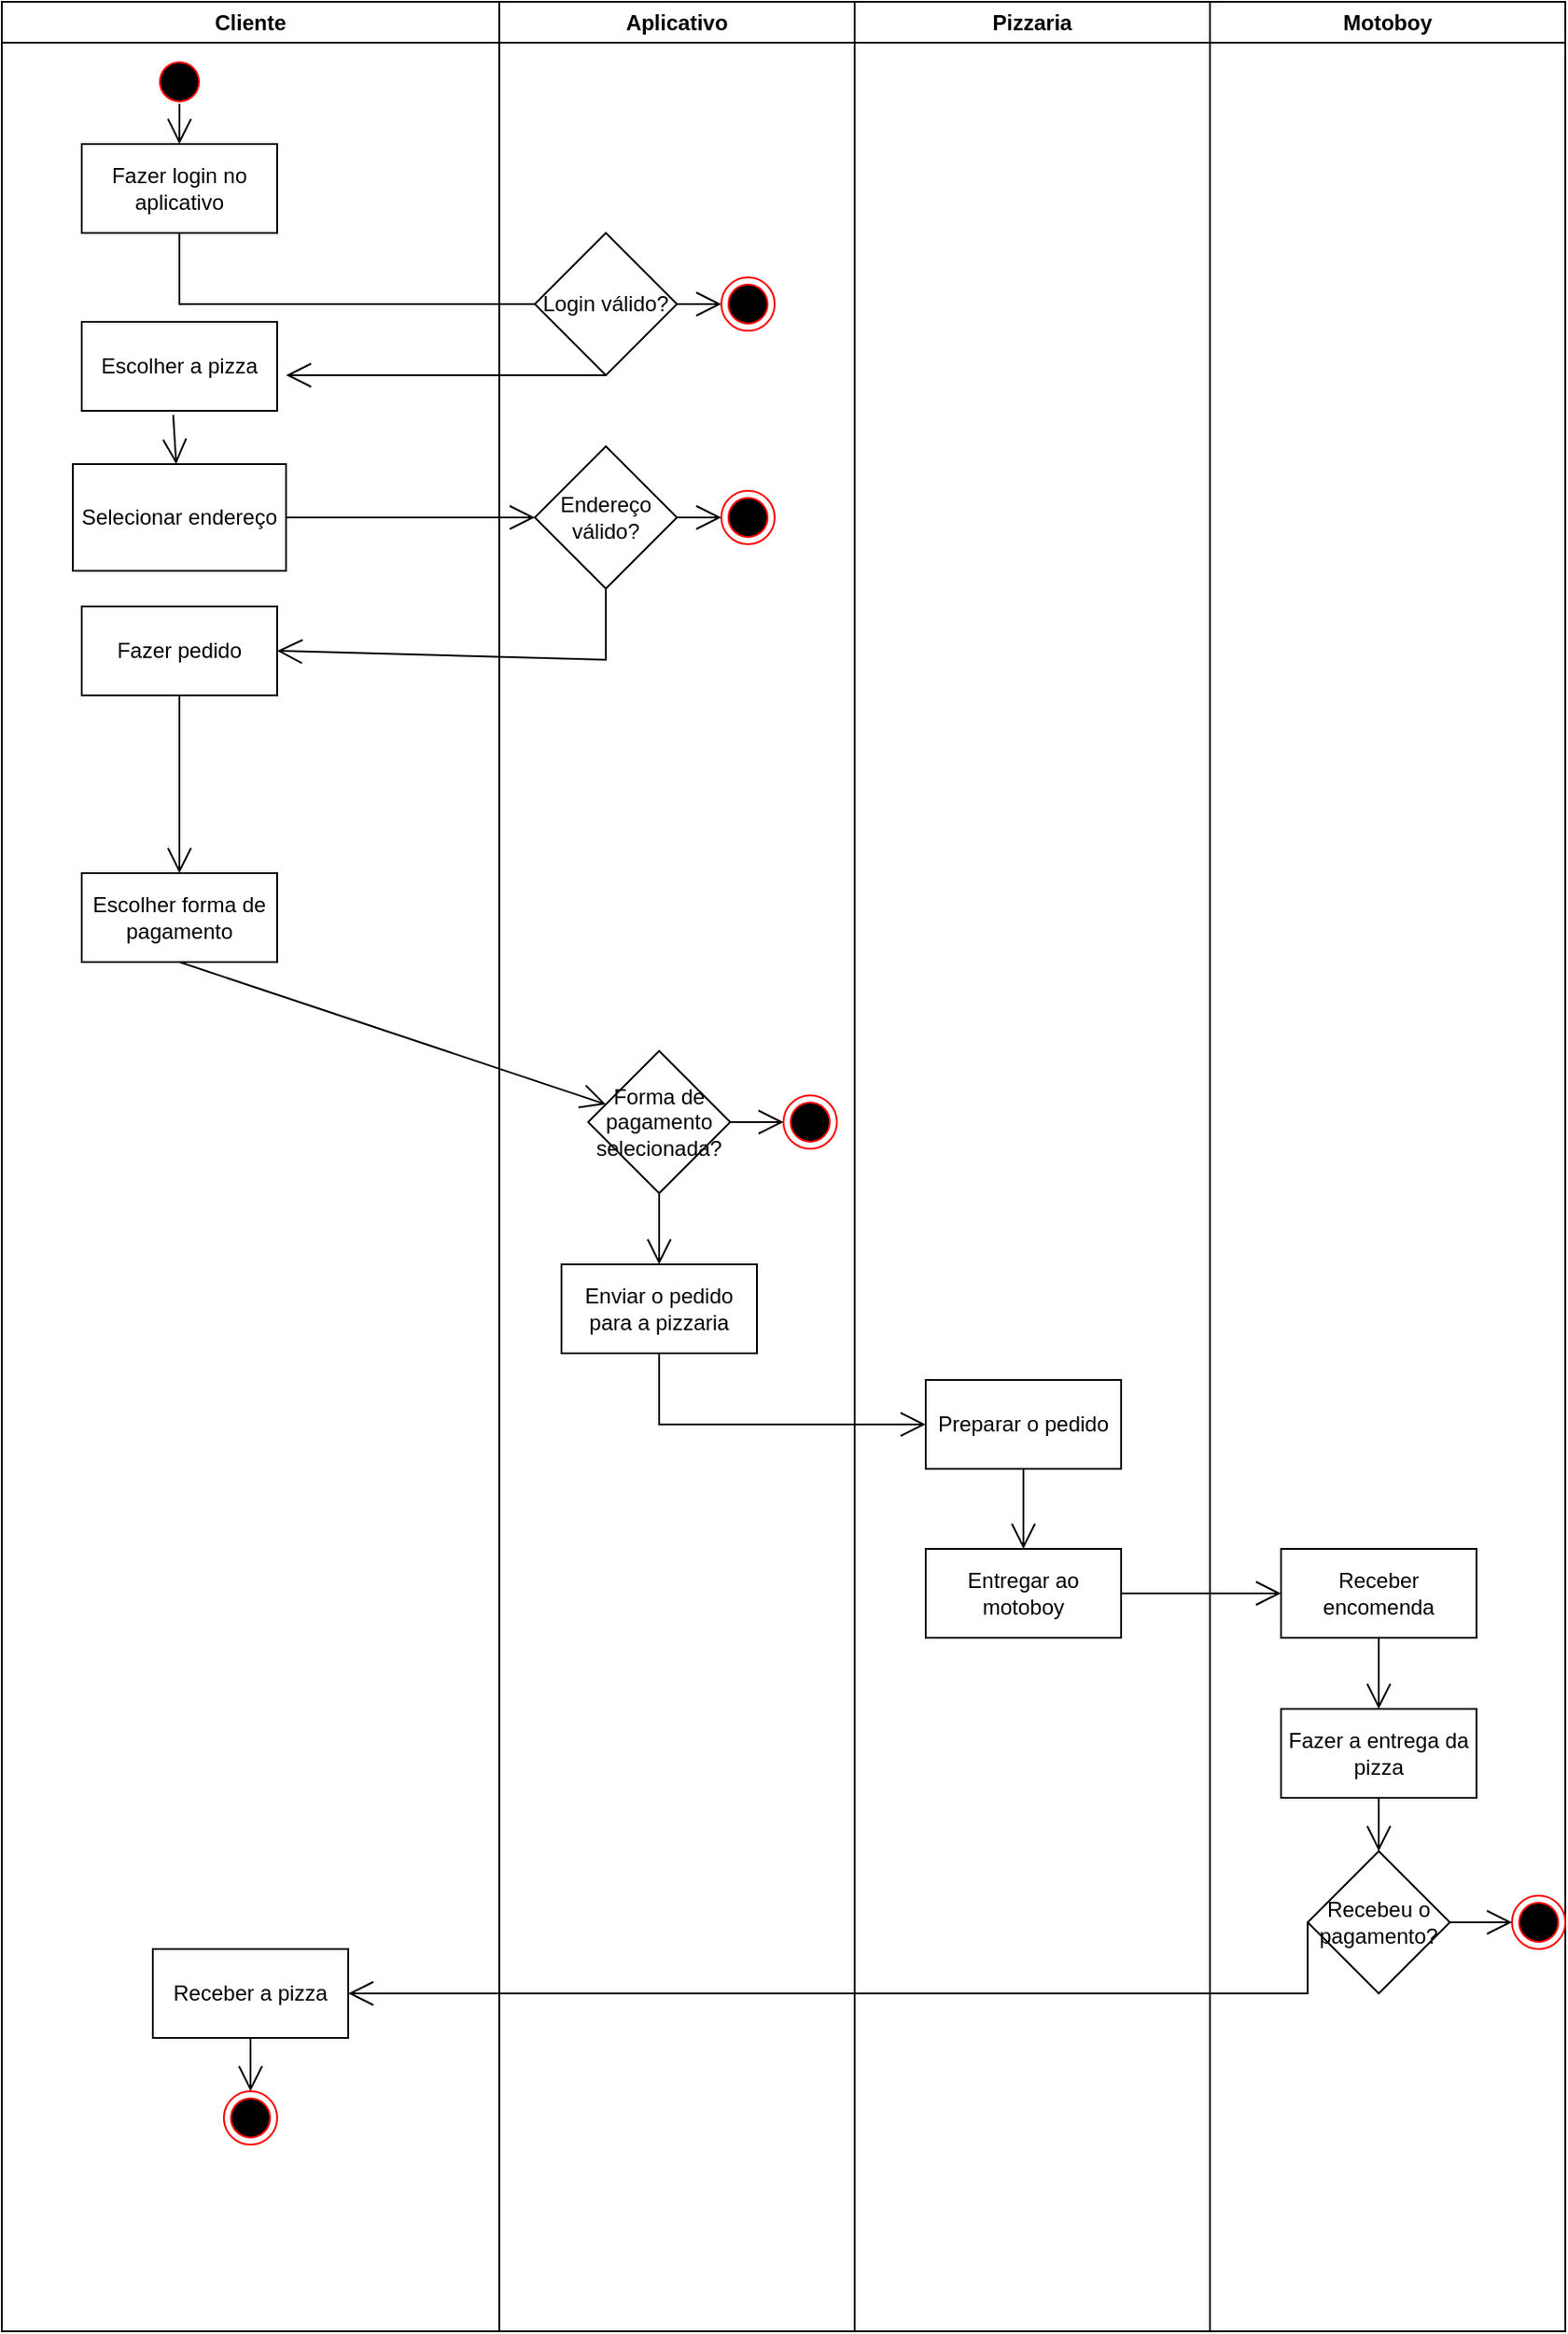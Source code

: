 <mxfile version="24.8.4">
  <diagram name="Página-1" id="Dkfz98QPsO50uzihjUfr">
    <mxGraphModel dx="989" dy="538" grid="1" gridSize="10" guides="1" tooltips="1" connect="1" arrows="1" fold="1" page="1" pageScale="1" pageWidth="827" pageHeight="1169" math="0" shadow="0">
      <root>
        <mxCell id="0" />
        <mxCell id="1" parent="0" />
        <mxCell id="_oYuPYcXtSC6n1coLC5R-1" value="Cliente" style="swimlane;whiteSpace=wrap;html=1;" parent="1" vertex="1">
          <mxGeometry x="50" y="120" width="280" height="1310" as="geometry" />
        </mxCell>
        <mxCell id="_oYuPYcXtSC6n1coLC5R-2" value="" style="ellipse;html=1;shape=startState;fillColor=#000000;strokeColor=#ff0000;" parent="_oYuPYcXtSC6n1coLC5R-1" vertex="1">
          <mxGeometry x="85" y="30" width="30" height="30" as="geometry" />
        </mxCell>
        <mxCell id="_oYuPYcXtSC6n1coLC5R-9" value="Fazer login no aplicativo" style="html=1;whiteSpace=wrap;" parent="_oYuPYcXtSC6n1coLC5R-1" vertex="1">
          <mxGeometry x="45" y="80" width="110" height="50" as="geometry" />
        </mxCell>
        <mxCell id="_oYuPYcXtSC6n1coLC5R-14" value="Escolher a pizza" style="html=1;whiteSpace=wrap;" parent="_oYuPYcXtSC6n1coLC5R-1" vertex="1">
          <mxGeometry x="45" y="180.0" width="110" height="50" as="geometry" />
        </mxCell>
        <mxCell id="_oYuPYcXtSC6n1coLC5R-19" value="Fazer pedido" style="html=1;whiteSpace=wrap;" parent="_oYuPYcXtSC6n1coLC5R-1" vertex="1">
          <mxGeometry x="45" y="340" width="110" height="50" as="geometry" />
        </mxCell>
        <mxCell id="9Q5H34ehvB3yNLyn3A-a-7" value="Selecionar endereço" style="rounded=0;whiteSpace=wrap;html=1;" parent="_oYuPYcXtSC6n1coLC5R-1" vertex="1">
          <mxGeometry x="40" y="260" width="120" height="60" as="geometry" />
        </mxCell>
        <mxCell id="_oYuPYcXtSC6n1coLC5R-18" value="" style="endArrow=open;endFill=1;endSize=12;html=1;rounded=0;exitX=0.468;exitY=1.046;exitDx=0;exitDy=0;exitPerimeter=0;" parent="_oYuPYcXtSC6n1coLC5R-1" source="_oYuPYcXtSC6n1coLC5R-14" target="9Q5H34ehvB3yNLyn3A-a-7" edge="1">
          <mxGeometry width="160" relative="1" as="geometry">
            <mxPoint x="210" y="330" as="sourcePoint" />
            <mxPoint x="96" y="290" as="targetPoint" />
          </mxGeometry>
        </mxCell>
        <mxCell id="9Q5H34ehvB3yNLyn3A-a-38" value="Receber a pizza" style="html=1;whiteSpace=wrap;" parent="_oYuPYcXtSC6n1coLC5R-1" vertex="1">
          <mxGeometry x="85" y="1095" width="110" height="50" as="geometry" />
        </mxCell>
        <mxCell id="_oYuPYcXtSC6n1coLC5R-20" value="" style="endArrow=open;endFill=1;endSize=12;html=1;rounded=0;exitX=0.5;exitY=1;exitDx=0;exitDy=0;entryX=0.5;entryY=0;entryDx=0;entryDy=0;" parent="_oYuPYcXtSC6n1coLC5R-1" source="_oYuPYcXtSC6n1coLC5R-19" edge="1" target="xZt6qZ7SoEraAKtnZe3b-2">
          <mxGeometry width="160" relative="1" as="geometry">
            <mxPoint x="205" y="440" as="sourcePoint" />
            <mxPoint x="100" y="405" as="targetPoint" />
          </mxGeometry>
        </mxCell>
        <mxCell id="xZt6qZ7SoEraAKtnZe3b-2" value="Escolher forma de pagamento" style="html=1;whiteSpace=wrap;" vertex="1" parent="_oYuPYcXtSC6n1coLC5R-1">
          <mxGeometry x="45" y="490" width="110" height="50" as="geometry" />
        </mxCell>
        <mxCell id="_oYuPYcXtSC6n1coLC5R-5" value="" style="endArrow=open;endFill=1;endSize=12;html=1;rounded=0;exitX=0.501;exitY=0.912;exitDx=0;exitDy=0;exitPerimeter=0;" parent="1" source="_oYuPYcXtSC6n1coLC5R-2" edge="1">
          <mxGeometry width="160" relative="1" as="geometry">
            <mxPoint x="90" y="180" as="sourcePoint" />
            <mxPoint x="150" y="200" as="targetPoint" />
          </mxGeometry>
        </mxCell>
        <mxCell id="_oYuPYcXtSC6n1coLC5R-10" value="" style="endArrow=open;endFill=1;endSize=12;html=1;rounded=0;exitX=0.5;exitY=1;exitDx=0;exitDy=0;" parent="1" source="_oYuPYcXtSC6n1coLC5R-9" edge="1">
          <mxGeometry width="160" relative="1" as="geometry">
            <mxPoint x="130" y="290" as="sourcePoint" />
            <mxPoint x="380" y="290" as="targetPoint" />
            <Array as="points">
              <mxPoint x="150" y="290" />
            </Array>
          </mxGeometry>
        </mxCell>
        <mxCell id="_oYuPYcXtSC6n1coLC5R-15" value="Pizzaria" style="swimlane;whiteSpace=wrap;html=1;" parent="1" vertex="1">
          <mxGeometry x="530" y="120" width="200" height="1310" as="geometry" />
        </mxCell>
        <mxCell id="9Q5H34ehvB3yNLyn3A-a-24" value="Preparar o pedido" style="html=1;whiteSpace=wrap;" parent="_oYuPYcXtSC6n1coLC5R-15" vertex="1">
          <mxGeometry x="40" y="775" width="110" height="50" as="geometry" />
        </mxCell>
        <mxCell id="9Q5H34ehvB3yNLyn3A-a-27" value="Entregar ao motoboy" style="html=1;whiteSpace=wrap;" parent="_oYuPYcXtSC6n1coLC5R-15" vertex="1">
          <mxGeometry x="40" y="870" width="110" height="50" as="geometry" />
        </mxCell>
        <mxCell id="9Q5H34ehvB3yNLyn3A-a-26" value="" style="endArrow=open;endFill=1;endSize=12;html=1;rounded=0;exitX=0.5;exitY=1;exitDx=0;exitDy=0;" parent="_oYuPYcXtSC6n1coLC5R-15" source="9Q5H34ehvB3yNLyn3A-a-24" target="9Q5H34ehvB3yNLyn3A-a-27" edge="1">
          <mxGeometry width="160" relative="1" as="geometry">
            <mxPoint x="150" y="690" as="sourcePoint" />
            <mxPoint x="95" y="880" as="targetPoint" />
            <Array as="points">
              <mxPoint x="95" y="830" />
              <mxPoint x="95" y="870" />
            </Array>
          </mxGeometry>
        </mxCell>
        <mxCell id="9Q5H34ehvB3yNLyn3A-a-1" value="Aplicativo" style="swimlane;whiteSpace=wrap;html=1;" parent="1" vertex="1">
          <mxGeometry x="330" y="120" width="200" height="1310" as="geometry" />
        </mxCell>
        <mxCell id="9Q5H34ehvB3yNLyn3A-a-2" value="Login válido?" style="rhombus;whiteSpace=wrap;html=1;" parent="9Q5H34ehvB3yNLyn3A-a-1" vertex="1">
          <mxGeometry x="20" y="130" width="80" height="80" as="geometry" />
        </mxCell>
        <mxCell id="9Q5H34ehvB3yNLyn3A-a-9" value="Endereço válido?" style="rhombus;whiteSpace=wrap;html=1;" parent="9Q5H34ehvB3yNLyn3A-a-1" vertex="1">
          <mxGeometry x="20" y="250" width="80" height="80" as="geometry" />
        </mxCell>
        <mxCell id="_oYuPYcXtSC6n1coLC5R-28" value="Forma de pagamento selecionada?" style="rhombus;whiteSpace=wrap;html=1;" parent="9Q5H34ehvB3yNLyn3A-a-1" vertex="1">
          <mxGeometry x="50" y="590" width="80" height="80" as="geometry" />
        </mxCell>
        <mxCell id="9Q5H34ehvB3yNLyn3A-a-18" value="" style="ellipse;html=1;shape=endState;fillColor=#000000;strokeColor=#ff0000;" parent="9Q5H34ehvB3yNLyn3A-a-1" vertex="1">
          <mxGeometry x="160" y="615" width="30" height="30" as="geometry" />
        </mxCell>
        <mxCell id="9Q5H34ehvB3yNLyn3A-a-17" value="" style="endArrow=open;endFill=1;endSize=12;html=1;rounded=0;exitX=1;exitY=0.5;exitDx=0;exitDy=0;" parent="9Q5H34ehvB3yNLyn3A-a-1" source="_oYuPYcXtSC6n1coLC5R-28" target="9Q5H34ehvB3yNLyn3A-a-18" edge="1">
          <mxGeometry width="160" relative="1" as="geometry">
            <mxPoint x="120" y="430" as="sourcePoint" />
            <mxPoint x="160" y="630" as="targetPoint" />
          </mxGeometry>
        </mxCell>
        <mxCell id="9Q5H34ehvB3yNLyn3A-a-22" value="Enviar o pedido para a pizzaria" style="html=1;whiteSpace=wrap;" parent="9Q5H34ehvB3yNLyn3A-a-1" vertex="1">
          <mxGeometry x="35" y="710" width="110" height="50" as="geometry" />
        </mxCell>
        <mxCell id="9Q5H34ehvB3yNLyn3A-a-21" value="" style="endArrow=open;endFill=1;endSize=12;html=1;rounded=0;exitX=0.5;exitY=1;exitDx=0;exitDy=0;" parent="9Q5H34ehvB3yNLyn3A-a-1" source="_oYuPYcXtSC6n1coLC5R-28" target="9Q5H34ehvB3yNLyn3A-a-22" edge="1">
          <mxGeometry width="160" relative="1" as="geometry">
            <mxPoint x="93" y="680" as="sourcePoint" />
            <mxPoint x="90" y="700" as="targetPoint" />
          </mxGeometry>
        </mxCell>
        <mxCell id="9Q5H34ehvB3yNLyn3A-a-4" value="" style="endArrow=open;endFill=1;endSize=12;html=1;rounded=0;exitX=1;exitY=0.5;exitDx=0;exitDy=0;" parent="1" source="9Q5H34ehvB3yNLyn3A-a-2" target="9Q5H34ehvB3yNLyn3A-a-5" edge="1">
          <mxGeometry width="160" relative="1" as="geometry">
            <mxPoint x="330" y="300" as="sourcePoint" />
            <mxPoint x="470" y="290" as="targetPoint" />
          </mxGeometry>
        </mxCell>
        <mxCell id="9Q5H34ehvB3yNLyn3A-a-5" value="" style="ellipse;html=1;shape=endState;fillColor=#000000;strokeColor=#ff0000;" parent="1" vertex="1">
          <mxGeometry x="455" y="275" width="30" height="30" as="geometry" />
        </mxCell>
        <mxCell id="9Q5H34ehvB3yNLyn3A-a-6" value="" style="endArrow=open;endFill=1;endSize=12;html=1;rounded=0;exitX=0.5;exitY=1;exitDx=0;exitDy=0;" parent="1" source="9Q5H34ehvB3yNLyn3A-a-2" edge="1">
          <mxGeometry width="160" relative="1" as="geometry">
            <mxPoint x="330" y="300" as="sourcePoint" />
            <mxPoint x="210" y="330" as="targetPoint" />
          </mxGeometry>
        </mxCell>
        <mxCell id="9Q5H34ehvB3yNLyn3A-a-8" value="" style="endArrow=open;endFill=1;endSize=12;html=1;rounded=0;exitX=1;exitY=0.5;exitDx=0;exitDy=0;" parent="1" source="9Q5H34ehvB3yNLyn3A-a-7" target="9Q5H34ehvB3yNLyn3A-a-9" edge="1">
          <mxGeometry width="160" relative="1" as="geometry">
            <mxPoint x="320" y="480" as="sourcePoint" />
            <mxPoint x="360" y="410" as="targetPoint" />
          </mxGeometry>
        </mxCell>
        <mxCell id="9Q5H34ehvB3yNLyn3A-a-10" value="" style="endArrow=open;endFill=1;endSize=12;html=1;rounded=0;exitX=1;exitY=0.5;exitDx=0;exitDy=0;" parent="1" source="9Q5H34ehvB3yNLyn3A-a-9" target="9Q5H34ehvB3yNLyn3A-a-11" edge="1">
          <mxGeometry width="160" relative="1" as="geometry">
            <mxPoint x="320" y="480" as="sourcePoint" />
            <mxPoint x="470" y="410" as="targetPoint" />
          </mxGeometry>
        </mxCell>
        <mxCell id="9Q5H34ehvB3yNLyn3A-a-11" value="" style="ellipse;html=1;shape=endState;fillColor=#000000;strokeColor=#ff0000;" parent="1" vertex="1">
          <mxGeometry x="455" y="395" width="30" height="30" as="geometry" />
        </mxCell>
        <mxCell id="9Q5H34ehvB3yNLyn3A-a-12" value="" style="endArrow=open;endFill=1;endSize=12;html=1;rounded=0;exitX=0.5;exitY=1;exitDx=0;exitDy=0;entryX=1;entryY=0.5;entryDx=0;entryDy=0;" parent="1" source="9Q5H34ehvB3yNLyn3A-a-9" target="_oYuPYcXtSC6n1coLC5R-19" edge="1">
          <mxGeometry width="160" relative="1" as="geometry">
            <mxPoint x="390" y="460" as="sourcePoint" />
            <mxPoint x="390" y="510" as="targetPoint" />
            <Array as="points">
              <mxPoint x="390" y="490" />
            </Array>
          </mxGeometry>
        </mxCell>
        <mxCell id="9Q5H34ehvB3yNLyn3A-a-23" value="" style="endArrow=open;endFill=1;endSize=12;html=1;rounded=0;exitX=0.5;exitY=1;exitDx=0;exitDy=0;" parent="1" source="9Q5H34ehvB3yNLyn3A-a-22" target="9Q5H34ehvB3yNLyn3A-a-24" edge="1">
          <mxGeometry width="160" relative="1" as="geometry">
            <mxPoint x="450" y="820" as="sourcePoint" />
            <mxPoint x="580" y="920" as="targetPoint" />
            <Array as="points">
              <mxPoint x="420" y="920" />
            </Array>
          </mxGeometry>
        </mxCell>
        <mxCell id="9Q5H34ehvB3yNLyn3A-a-25" value="Motoboy" style="swimlane;whiteSpace=wrap;html=1;" parent="1" vertex="1">
          <mxGeometry x="730" y="120" width="200" height="1310" as="geometry" />
        </mxCell>
        <mxCell id="9Q5H34ehvB3yNLyn3A-a-29" value="Receber encomenda" style="html=1;whiteSpace=wrap;" parent="9Q5H34ehvB3yNLyn3A-a-25" vertex="1">
          <mxGeometry x="40" y="870" width="110" height="50" as="geometry" />
        </mxCell>
        <mxCell id="9Q5H34ehvB3yNLyn3A-a-32" value="Fazer a entrega da pizza" style="html=1;whiteSpace=wrap;" parent="9Q5H34ehvB3yNLyn3A-a-25" vertex="1">
          <mxGeometry x="40" y="960" width="110" height="50" as="geometry" />
        </mxCell>
        <mxCell id="9Q5H34ehvB3yNLyn3A-a-31" value="" style="endArrow=open;endFill=1;endSize=12;html=1;rounded=0;exitX=0.5;exitY=1;exitDx=0;exitDy=0;" parent="9Q5H34ehvB3yNLyn3A-a-25" source="9Q5H34ehvB3yNLyn3A-a-29" target="9Q5H34ehvB3yNLyn3A-a-32" edge="1">
          <mxGeometry width="160" relative="1" as="geometry">
            <mxPoint x="60" y="950" as="sourcePoint" />
            <mxPoint x="95" y="960" as="targetPoint" />
          </mxGeometry>
        </mxCell>
        <mxCell id="9Q5H34ehvB3yNLyn3A-a-34" value="Recebeu o pagamento?" style="rhombus;whiteSpace=wrap;html=1;" parent="9Q5H34ehvB3yNLyn3A-a-25" vertex="1">
          <mxGeometry x="55" y="1040" width="80" height="80" as="geometry" />
        </mxCell>
        <mxCell id="9Q5H34ehvB3yNLyn3A-a-33" value="" style="endArrow=open;endFill=1;endSize=12;html=1;rounded=0;exitX=0.5;exitY=1;exitDx=0;exitDy=0;" parent="9Q5H34ehvB3yNLyn3A-a-25" source="9Q5H34ehvB3yNLyn3A-a-32" target="9Q5H34ehvB3yNLyn3A-a-34" edge="1">
          <mxGeometry width="160" relative="1" as="geometry">
            <mxPoint x="60" y="950" as="sourcePoint" />
            <mxPoint x="95" y="1060" as="targetPoint" />
          </mxGeometry>
        </mxCell>
        <mxCell id="9Q5H34ehvB3yNLyn3A-a-36" value="" style="ellipse;html=1;shape=endState;fillColor=#000000;strokeColor=#ff0000;" parent="9Q5H34ehvB3yNLyn3A-a-25" vertex="1">
          <mxGeometry x="170" y="1065" width="30" height="30" as="geometry" />
        </mxCell>
        <mxCell id="9Q5H34ehvB3yNLyn3A-a-35" value="" style="endArrow=open;endFill=1;endSize=12;html=1;rounded=0;exitX=1;exitY=0.5;exitDx=0;exitDy=0;" parent="9Q5H34ehvB3yNLyn3A-a-25" source="9Q5H34ehvB3yNLyn3A-a-34" target="9Q5H34ehvB3yNLyn3A-a-36" edge="1">
          <mxGeometry width="160" relative="1" as="geometry">
            <mxPoint x="60" y="950" as="sourcePoint" />
            <mxPoint x="170" y="1080" as="targetPoint" />
          </mxGeometry>
        </mxCell>
        <mxCell id="9Q5H34ehvB3yNLyn3A-a-28" value="" style="endArrow=open;endFill=1;endSize=12;html=1;rounded=0;exitX=1;exitY=0.5;exitDx=0;exitDy=0;" parent="1" source="9Q5H34ehvB3yNLyn3A-a-27" target="9Q5H34ehvB3yNLyn3A-a-29" edge="1">
          <mxGeometry width="160" relative="1" as="geometry">
            <mxPoint x="790" y="870" as="sourcePoint" />
            <mxPoint x="770" y="1015" as="targetPoint" />
          </mxGeometry>
        </mxCell>
        <mxCell id="9Q5H34ehvB3yNLyn3A-a-37" value="" style="endArrow=open;endFill=1;endSize=12;html=1;rounded=0;exitX=0;exitY=0.5;exitDx=0;exitDy=0;" parent="1" source="9Q5H34ehvB3yNLyn3A-a-34" target="9Q5H34ehvB3yNLyn3A-a-38" edge="1">
          <mxGeometry width="160" relative="1" as="geometry">
            <mxPoint x="1180" y="1170" as="sourcePoint" />
            <mxPoint x="300" y="1240" as="targetPoint" />
            <Array as="points">
              <mxPoint x="785" y="1240" />
            </Array>
          </mxGeometry>
        </mxCell>
        <mxCell id="9Q5H34ehvB3yNLyn3A-a-40" value="" style="endArrow=open;endFill=1;endSize=12;html=1;rounded=0;exitX=0.5;exitY=1;exitDx=0;exitDy=0;" parent="1" source="9Q5H34ehvB3yNLyn3A-a-38" target="9Q5H34ehvB3yNLyn3A-a-41" edge="1">
          <mxGeometry width="160" relative="1" as="geometry">
            <mxPoint x="450" y="1260" as="sourcePoint" />
            <mxPoint x="190" y="1310" as="targetPoint" />
          </mxGeometry>
        </mxCell>
        <mxCell id="9Q5H34ehvB3yNLyn3A-a-41" value="" style="ellipse;html=1;shape=endState;fillColor=#000000;strokeColor=#ff0000;" parent="1" vertex="1">
          <mxGeometry x="175" y="1295" width="30" height="30" as="geometry" />
        </mxCell>
        <mxCell id="xZt6qZ7SoEraAKtnZe3b-3" value="" style="endArrow=open;endFill=1;endSize=12;html=1;rounded=0;exitX=0.5;exitY=1;exitDx=0;exitDy=0;" edge="1" parent="1" source="xZt6qZ7SoEraAKtnZe3b-2" target="_oYuPYcXtSC6n1coLC5R-28">
          <mxGeometry width="160" relative="1" as="geometry">
            <mxPoint x="460" y="680" as="sourcePoint" />
            <mxPoint x="620" y="680" as="targetPoint" />
          </mxGeometry>
        </mxCell>
      </root>
    </mxGraphModel>
  </diagram>
</mxfile>
